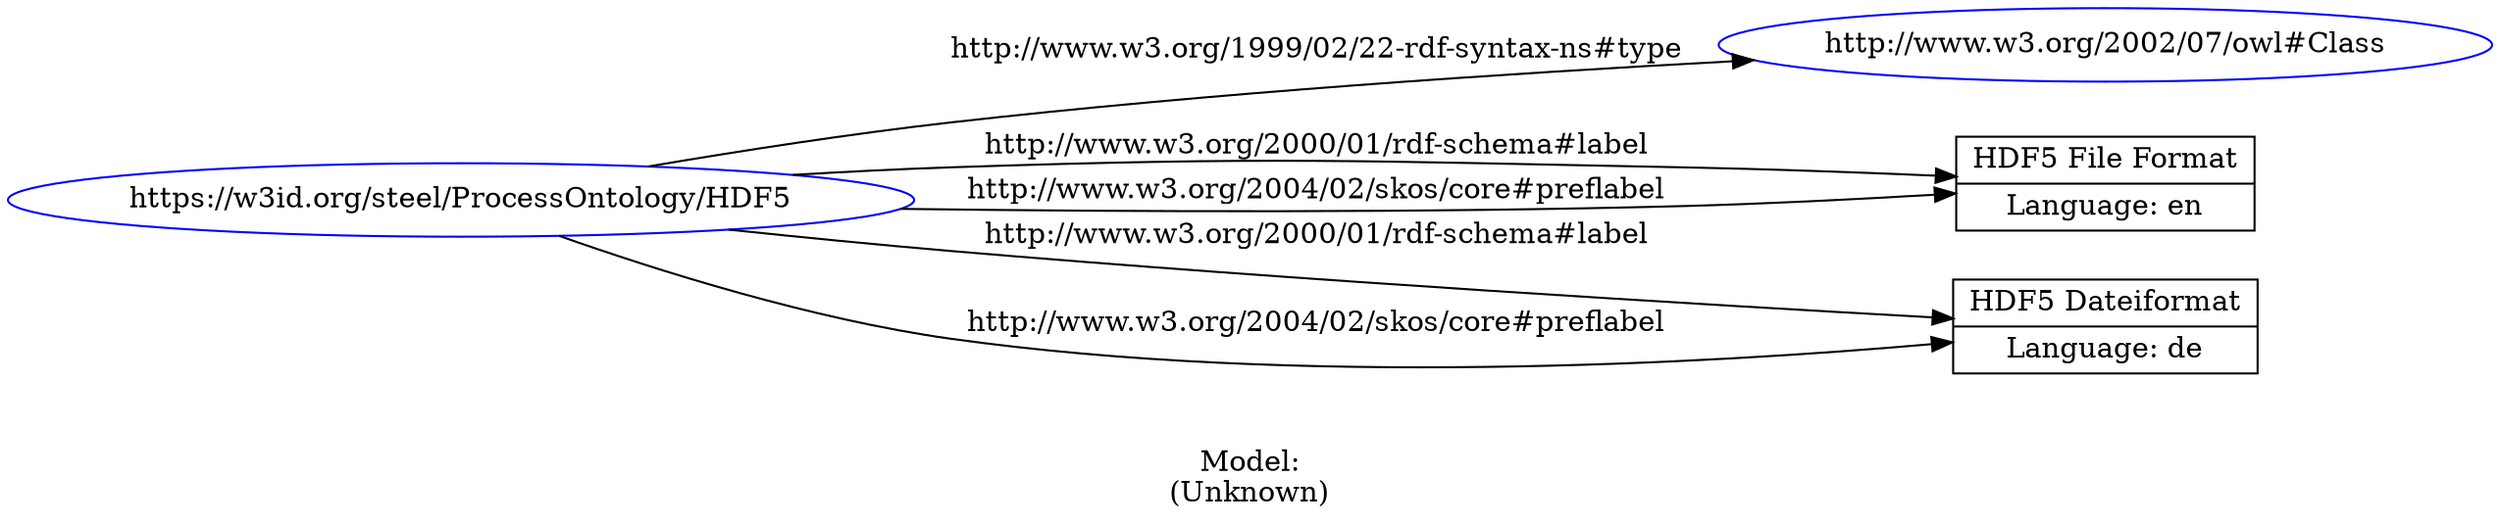 digraph {
	rankdir = LR;
	charset="utf-8";

	"Rhttps://w3id.org/steel/ProcessOntology/HDF5" -> "Rhttp://www.w3.org/2002/07/owl#Class" [ label="http://www.w3.org/1999/02/22-rdf-syntax-ns#type" ];
	"Rhttps://w3id.org/steel/ProcessOntology/HDF5" -> "LHDF5 File Format|Language: en" [ label="http://www.w3.org/2000/01/rdf-schema#label" ];
	"Rhttps://w3id.org/steel/ProcessOntology/HDF5" -> "LHDF5 Dateiformat|Language: de" [ label="http://www.w3.org/2000/01/rdf-schema#label" ];
	"Rhttps://w3id.org/steel/ProcessOntology/HDF5" -> "LHDF5 File Format|Language: en" [ label="http://www.w3.org/2004/02/skos/core#preflabel" ];
	"Rhttps://w3id.org/steel/ProcessOntology/HDF5" -> "LHDF5 Dateiformat|Language: de" [ label="http://www.w3.org/2004/02/skos/core#preflabel" ];

	// Resources
	"Rhttps://w3id.org/steel/ProcessOntology/HDF5" [ label="https://w3id.org/steel/ProcessOntology/HDF5", shape = ellipse, color = blue ];
	"Rhttp://www.w3.org/2002/07/owl#Class" [ label="http://www.w3.org/2002/07/owl#Class", shape = ellipse, color = blue ];

	// Anonymous nodes

	// Literals
	"LHDF5 File Format|Language: en" [ label="HDF5 File Format|Language: en", shape = record ];
	"LHDF5 Dateiformat|Language: de" [ label="HDF5 Dateiformat|Language: de", shape = record ];

	label="\n\nModel:\n(Unknown)";
}
